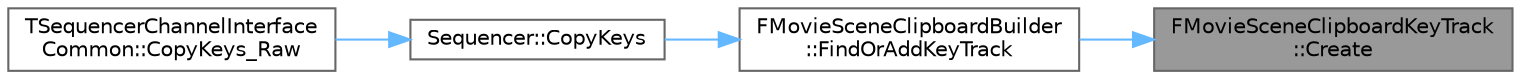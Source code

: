 digraph "FMovieSceneClipboardKeyTrack::Create"
{
 // INTERACTIVE_SVG=YES
 // LATEX_PDF_SIZE
  bgcolor="transparent";
  edge [fontname=Helvetica,fontsize=10,labelfontname=Helvetica,labelfontsize=10];
  node [fontname=Helvetica,fontsize=10,shape=box,height=0.2,width=0.4];
  rankdir="RL";
  Node1 [id="Node000001",label="FMovieSceneClipboardKeyTrack\l::Create",height=0.2,width=0.4,color="gray40", fillcolor="grey60", style="filled", fontcolor="black",tooltip="Create a key track that wraps the specified key type."];
  Node1 -> Node2 [id="edge1_Node000001_Node000002",dir="back",color="steelblue1",style="solid",tooltip=" "];
  Node2 [id="Node000002",label="FMovieSceneClipboardBuilder\l::FindOrAddKeyTrack",height=0.2,width=0.4,color="grey40", fillcolor="white", style="filled",URL="$de/d61/classFMovieSceneClipboardBuilder.html#a877aa251b01cb8fea4a971ea7b58caa0",tooltip="Find or add a key track."];
  Node2 -> Node3 [id="edge2_Node000002_Node000003",dir="back",color="steelblue1",style="solid",tooltip=" "];
  Node3 [id="Node000003",label="Sequencer::CopyKeys",height=0.2,width=0.4,color="grey40", fillcolor="white", style="filled",URL="$d5/dd3/namespaceSequencer.html#acc107bb557f07916b9481ea65ad35bd3",tooltip="Copy the specified keys from a channel."];
  Node3 -> Node4 [id="edge3_Node000003_Node000004",dir="back",color="steelblue1",style="solid",tooltip=" "];
  Node4 [id="Node000004",label="TSequencerChannelInterface\lCommon::CopyKeys_Raw",height=0.2,width=0.4,color="grey40", fillcolor="white", style="filled",URL="$da/dae/structTSequencerChannelInterfaceCommon.html#ac895f2ffd1ac3cd2b814d410314707fa",tooltip="Copy all the keys specified in KeyMask to the specified clipboard."];
}
